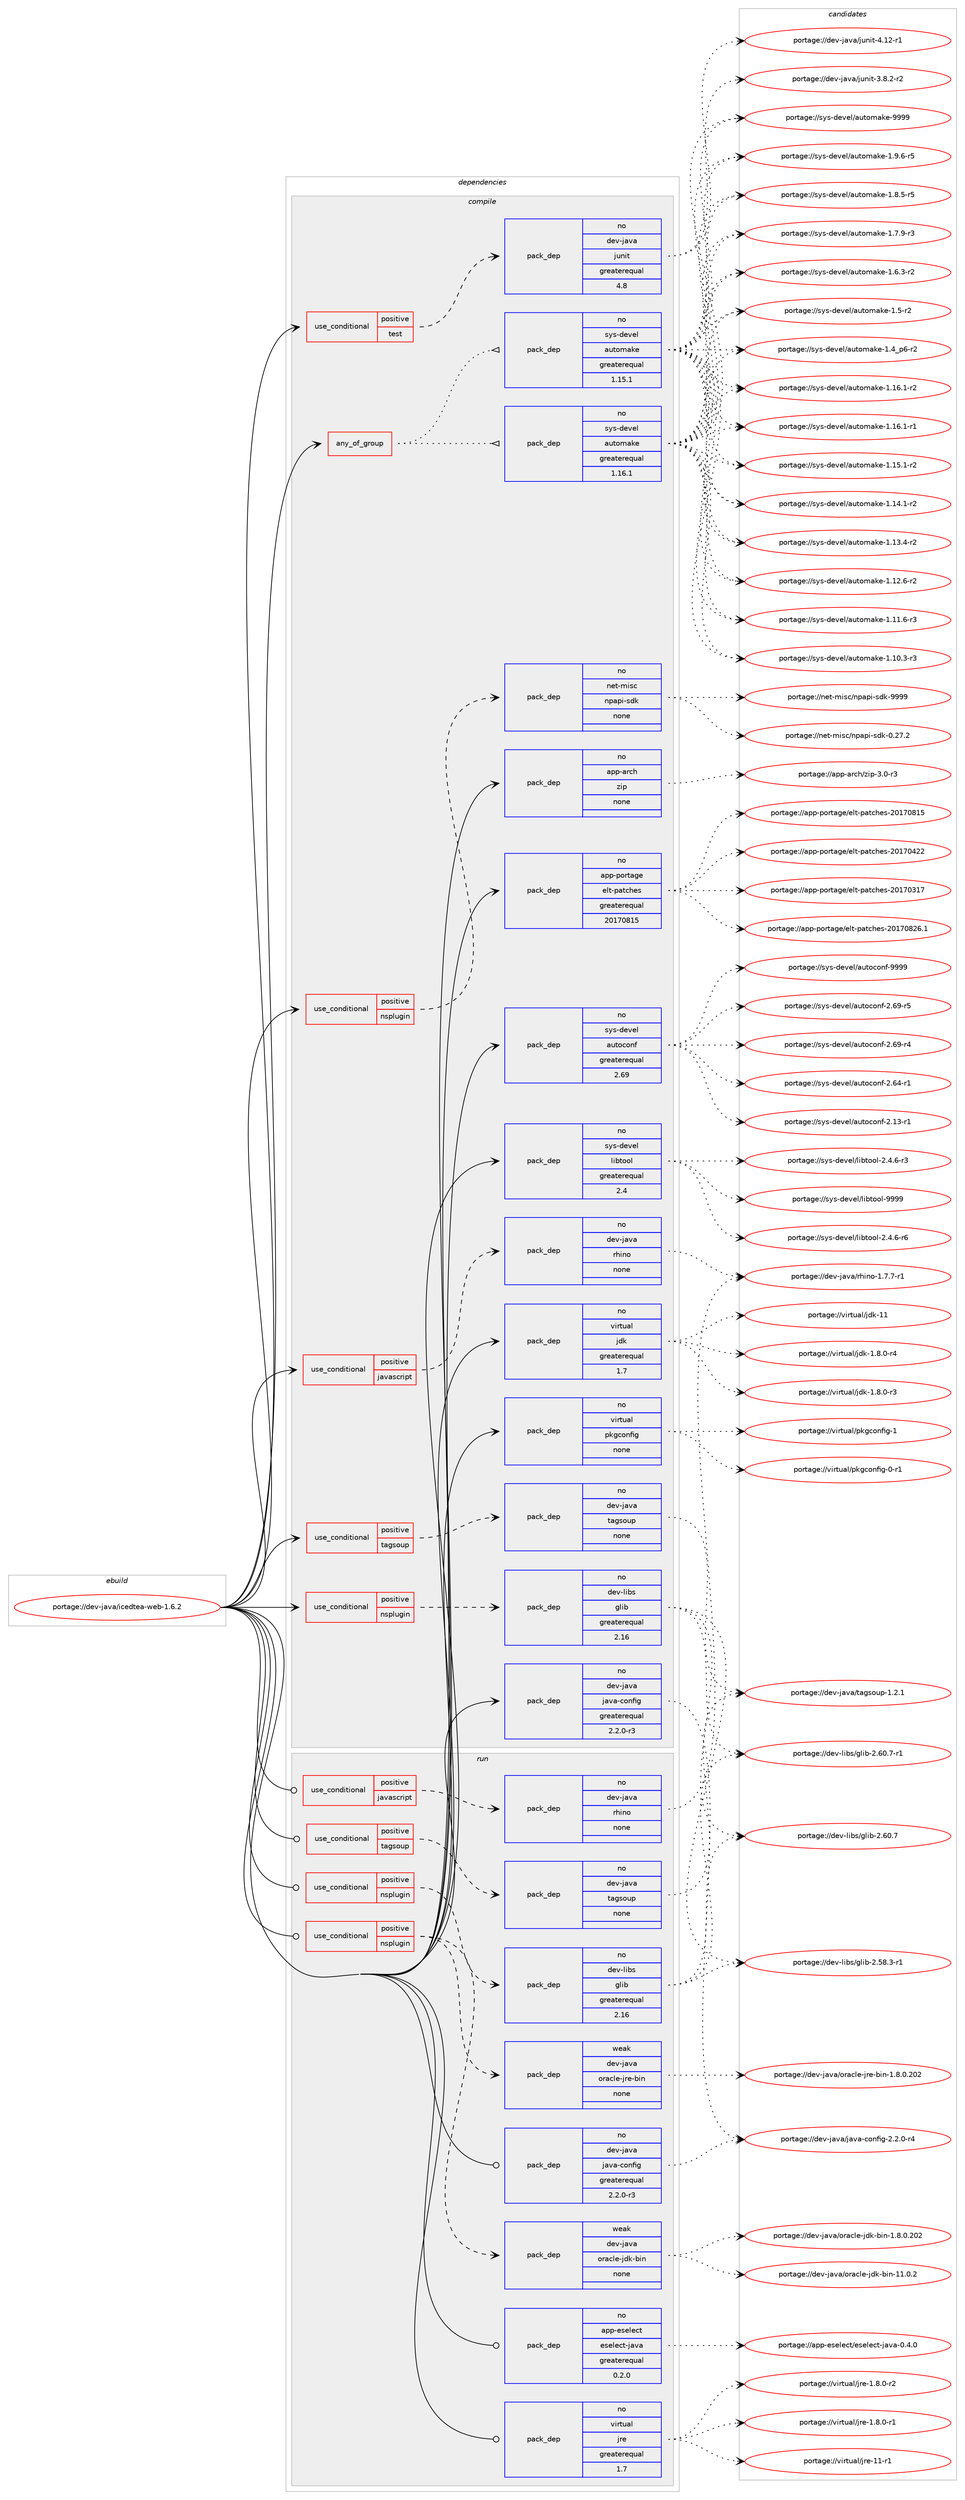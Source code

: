 digraph prolog {

# *************
# Graph options
# *************

newrank=true;
concentrate=true;
compound=true;
graph [rankdir=LR,fontname=Helvetica,fontsize=10,ranksep=1.5];#, ranksep=2.5, nodesep=0.2];
edge  [arrowhead=vee];
node  [fontname=Helvetica,fontsize=10];

# **********
# The ebuild
# **********

subgraph cluster_leftcol {
color=gray;
label=<<i>ebuild</i>>;
id [label="portage://dev-java/icedtea-web-1.6.2", color=red, width=4, href="../dev-java/icedtea-web-1.6.2.svg"];
}

# ****************
# The dependencies
# ****************

subgraph cluster_midcol {
color=gray;
label=<<i>dependencies</i>>;
subgraph cluster_compile {
fillcolor="#eeeeee";
style=filled;
label=<<i>compile</i>>;
subgraph any5378 {
dependency530753 [label=<<TABLE BORDER="0" CELLBORDER="1" CELLSPACING="0" CELLPADDING="4"><TR><TD CELLPADDING="10">any_of_group</TD></TR></TABLE>>, shape=none, color=red];subgraph pack395102 {
dependency530754 [label=<<TABLE BORDER="0" CELLBORDER="1" CELLSPACING="0" CELLPADDING="4" WIDTH="220"><TR><TD ROWSPAN="6" CELLPADDING="30">pack_dep</TD></TR><TR><TD WIDTH="110">no</TD></TR><TR><TD>sys-devel</TD></TR><TR><TD>automake</TD></TR><TR><TD>greaterequal</TD></TR><TR><TD>1.16.1</TD></TR></TABLE>>, shape=none, color=blue];
}
dependency530753:e -> dependency530754:w [weight=20,style="dotted",arrowhead="oinv"];
subgraph pack395103 {
dependency530755 [label=<<TABLE BORDER="0" CELLBORDER="1" CELLSPACING="0" CELLPADDING="4" WIDTH="220"><TR><TD ROWSPAN="6" CELLPADDING="30">pack_dep</TD></TR><TR><TD WIDTH="110">no</TD></TR><TR><TD>sys-devel</TD></TR><TR><TD>automake</TD></TR><TR><TD>greaterequal</TD></TR><TR><TD>1.15.1</TD></TR></TABLE>>, shape=none, color=blue];
}
dependency530753:e -> dependency530755:w [weight=20,style="dotted",arrowhead="oinv"];
}
id:e -> dependency530753:w [weight=20,style="solid",arrowhead="vee"];
subgraph cond130036 {
dependency530756 [label=<<TABLE BORDER="0" CELLBORDER="1" CELLSPACING="0" CELLPADDING="4"><TR><TD ROWSPAN="3" CELLPADDING="10">use_conditional</TD></TR><TR><TD>positive</TD></TR><TR><TD>javascript</TD></TR></TABLE>>, shape=none, color=red];
subgraph pack395104 {
dependency530757 [label=<<TABLE BORDER="0" CELLBORDER="1" CELLSPACING="0" CELLPADDING="4" WIDTH="220"><TR><TD ROWSPAN="6" CELLPADDING="30">pack_dep</TD></TR><TR><TD WIDTH="110">no</TD></TR><TR><TD>dev-java</TD></TR><TR><TD>rhino</TD></TR><TR><TD>none</TD></TR><TR><TD></TD></TR></TABLE>>, shape=none, color=blue];
}
dependency530756:e -> dependency530757:w [weight=20,style="dashed",arrowhead="vee"];
}
id:e -> dependency530756:w [weight=20,style="solid",arrowhead="vee"];
subgraph cond130037 {
dependency530758 [label=<<TABLE BORDER="0" CELLBORDER="1" CELLSPACING="0" CELLPADDING="4"><TR><TD ROWSPAN="3" CELLPADDING="10">use_conditional</TD></TR><TR><TD>positive</TD></TR><TR><TD>nsplugin</TD></TR></TABLE>>, shape=none, color=red];
subgraph pack395105 {
dependency530759 [label=<<TABLE BORDER="0" CELLBORDER="1" CELLSPACING="0" CELLPADDING="4" WIDTH="220"><TR><TD ROWSPAN="6" CELLPADDING="30">pack_dep</TD></TR><TR><TD WIDTH="110">no</TD></TR><TR><TD>dev-libs</TD></TR><TR><TD>glib</TD></TR><TR><TD>greaterequal</TD></TR><TR><TD>2.16</TD></TR></TABLE>>, shape=none, color=blue];
}
dependency530758:e -> dependency530759:w [weight=20,style="dashed",arrowhead="vee"];
}
id:e -> dependency530758:w [weight=20,style="solid",arrowhead="vee"];
subgraph cond130038 {
dependency530760 [label=<<TABLE BORDER="0" CELLBORDER="1" CELLSPACING="0" CELLPADDING="4"><TR><TD ROWSPAN="3" CELLPADDING="10">use_conditional</TD></TR><TR><TD>positive</TD></TR><TR><TD>nsplugin</TD></TR></TABLE>>, shape=none, color=red];
subgraph pack395106 {
dependency530761 [label=<<TABLE BORDER="0" CELLBORDER="1" CELLSPACING="0" CELLPADDING="4" WIDTH="220"><TR><TD ROWSPAN="6" CELLPADDING="30">pack_dep</TD></TR><TR><TD WIDTH="110">no</TD></TR><TR><TD>net-misc</TD></TR><TR><TD>npapi-sdk</TD></TR><TR><TD>none</TD></TR><TR><TD></TD></TR></TABLE>>, shape=none, color=blue];
}
dependency530760:e -> dependency530761:w [weight=20,style="dashed",arrowhead="vee"];
}
id:e -> dependency530760:w [weight=20,style="solid",arrowhead="vee"];
subgraph cond130039 {
dependency530762 [label=<<TABLE BORDER="0" CELLBORDER="1" CELLSPACING="0" CELLPADDING="4"><TR><TD ROWSPAN="3" CELLPADDING="10">use_conditional</TD></TR><TR><TD>positive</TD></TR><TR><TD>tagsoup</TD></TR></TABLE>>, shape=none, color=red];
subgraph pack395107 {
dependency530763 [label=<<TABLE BORDER="0" CELLBORDER="1" CELLSPACING="0" CELLPADDING="4" WIDTH="220"><TR><TD ROWSPAN="6" CELLPADDING="30">pack_dep</TD></TR><TR><TD WIDTH="110">no</TD></TR><TR><TD>dev-java</TD></TR><TR><TD>tagsoup</TD></TR><TR><TD>none</TD></TR><TR><TD></TD></TR></TABLE>>, shape=none, color=blue];
}
dependency530762:e -> dependency530763:w [weight=20,style="dashed",arrowhead="vee"];
}
id:e -> dependency530762:w [weight=20,style="solid",arrowhead="vee"];
subgraph cond130040 {
dependency530764 [label=<<TABLE BORDER="0" CELLBORDER="1" CELLSPACING="0" CELLPADDING="4"><TR><TD ROWSPAN="3" CELLPADDING="10">use_conditional</TD></TR><TR><TD>positive</TD></TR><TR><TD>test</TD></TR></TABLE>>, shape=none, color=red];
subgraph pack395108 {
dependency530765 [label=<<TABLE BORDER="0" CELLBORDER="1" CELLSPACING="0" CELLPADDING="4" WIDTH="220"><TR><TD ROWSPAN="6" CELLPADDING="30">pack_dep</TD></TR><TR><TD WIDTH="110">no</TD></TR><TR><TD>dev-java</TD></TR><TR><TD>junit</TD></TR><TR><TD>greaterequal</TD></TR><TR><TD>4.8</TD></TR></TABLE>>, shape=none, color=blue];
}
dependency530764:e -> dependency530765:w [weight=20,style="dashed",arrowhead="vee"];
}
id:e -> dependency530764:w [weight=20,style="solid",arrowhead="vee"];
subgraph pack395109 {
dependency530766 [label=<<TABLE BORDER="0" CELLBORDER="1" CELLSPACING="0" CELLPADDING="4" WIDTH="220"><TR><TD ROWSPAN="6" CELLPADDING="30">pack_dep</TD></TR><TR><TD WIDTH="110">no</TD></TR><TR><TD>app-arch</TD></TR><TR><TD>zip</TD></TR><TR><TD>none</TD></TR><TR><TD></TD></TR></TABLE>>, shape=none, color=blue];
}
id:e -> dependency530766:w [weight=20,style="solid",arrowhead="vee"];
subgraph pack395110 {
dependency530767 [label=<<TABLE BORDER="0" CELLBORDER="1" CELLSPACING="0" CELLPADDING="4" WIDTH="220"><TR><TD ROWSPAN="6" CELLPADDING="30">pack_dep</TD></TR><TR><TD WIDTH="110">no</TD></TR><TR><TD>app-portage</TD></TR><TR><TD>elt-patches</TD></TR><TR><TD>greaterequal</TD></TR><TR><TD>20170815</TD></TR></TABLE>>, shape=none, color=blue];
}
id:e -> dependency530767:w [weight=20,style="solid",arrowhead="vee"];
subgraph pack395111 {
dependency530768 [label=<<TABLE BORDER="0" CELLBORDER="1" CELLSPACING="0" CELLPADDING="4" WIDTH="220"><TR><TD ROWSPAN="6" CELLPADDING="30">pack_dep</TD></TR><TR><TD WIDTH="110">no</TD></TR><TR><TD>dev-java</TD></TR><TR><TD>java-config</TD></TR><TR><TD>greaterequal</TD></TR><TR><TD>2.2.0-r3</TD></TR></TABLE>>, shape=none, color=blue];
}
id:e -> dependency530768:w [weight=20,style="solid",arrowhead="vee"];
subgraph pack395112 {
dependency530769 [label=<<TABLE BORDER="0" CELLBORDER="1" CELLSPACING="0" CELLPADDING="4" WIDTH="220"><TR><TD ROWSPAN="6" CELLPADDING="30">pack_dep</TD></TR><TR><TD WIDTH="110">no</TD></TR><TR><TD>sys-devel</TD></TR><TR><TD>autoconf</TD></TR><TR><TD>greaterequal</TD></TR><TR><TD>2.69</TD></TR></TABLE>>, shape=none, color=blue];
}
id:e -> dependency530769:w [weight=20,style="solid",arrowhead="vee"];
subgraph pack395113 {
dependency530770 [label=<<TABLE BORDER="0" CELLBORDER="1" CELLSPACING="0" CELLPADDING="4" WIDTH="220"><TR><TD ROWSPAN="6" CELLPADDING="30">pack_dep</TD></TR><TR><TD WIDTH="110">no</TD></TR><TR><TD>sys-devel</TD></TR><TR><TD>libtool</TD></TR><TR><TD>greaterequal</TD></TR><TR><TD>2.4</TD></TR></TABLE>>, shape=none, color=blue];
}
id:e -> dependency530770:w [weight=20,style="solid",arrowhead="vee"];
subgraph pack395114 {
dependency530771 [label=<<TABLE BORDER="0" CELLBORDER="1" CELLSPACING="0" CELLPADDING="4" WIDTH="220"><TR><TD ROWSPAN="6" CELLPADDING="30">pack_dep</TD></TR><TR><TD WIDTH="110">no</TD></TR><TR><TD>virtual</TD></TR><TR><TD>jdk</TD></TR><TR><TD>greaterequal</TD></TR><TR><TD>1.7</TD></TR></TABLE>>, shape=none, color=blue];
}
id:e -> dependency530771:w [weight=20,style="solid",arrowhead="vee"];
subgraph pack395115 {
dependency530772 [label=<<TABLE BORDER="0" CELLBORDER="1" CELLSPACING="0" CELLPADDING="4" WIDTH="220"><TR><TD ROWSPAN="6" CELLPADDING="30">pack_dep</TD></TR><TR><TD WIDTH="110">no</TD></TR><TR><TD>virtual</TD></TR><TR><TD>pkgconfig</TD></TR><TR><TD>none</TD></TR><TR><TD></TD></TR></TABLE>>, shape=none, color=blue];
}
id:e -> dependency530772:w [weight=20,style="solid",arrowhead="vee"];
}
subgraph cluster_compileandrun {
fillcolor="#eeeeee";
style=filled;
label=<<i>compile and run</i>>;
}
subgraph cluster_run {
fillcolor="#eeeeee";
style=filled;
label=<<i>run</i>>;
subgraph cond130041 {
dependency530773 [label=<<TABLE BORDER="0" CELLBORDER="1" CELLSPACING="0" CELLPADDING="4"><TR><TD ROWSPAN="3" CELLPADDING="10">use_conditional</TD></TR><TR><TD>positive</TD></TR><TR><TD>javascript</TD></TR></TABLE>>, shape=none, color=red];
subgraph pack395116 {
dependency530774 [label=<<TABLE BORDER="0" CELLBORDER="1" CELLSPACING="0" CELLPADDING="4" WIDTH="220"><TR><TD ROWSPAN="6" CELLPADDING="30">pack_dep</TD></TR><TR><TD WIDTH="110">no</TD></TR><TR><TD>dev-java</TD></TR><TR><TD>rhino</TD></TR><TR><TD>none</TD></TR><TR><TD></TD></TR></TABLE>>, shape=none, color=blue];
}
dependency530773:e -> dependency530774:w [weight=20,style="dashed",arrowhead="vee"];
}
id:e -> dependency530773:w [weight=20,style="solid",arrowhead="odot"];
subgraph cond130042 {
dependency530775 [label=<<TABLE BORDER="0" CELLBORDER="1" CELLSPACING="0" CELLPADDING="4"><TR><TD ROWSPAN="3" CELLPADDING="10">use_conditional</TD></TR><TR><TD>positive</TD></TR><TR><TD>nsplugin</TD></TR></TABLE>>, shape=none, color=red];
subgraph pack395117 {
dependency530776 [label=<<TABLE BORDER="0" CELLBORDER="1" CELLSPACING="0" CELLPADDING="4" WIDTH="220"><TR><TD ROWSPAN="6" CELLPADDING="30">pack_dep</TD></TR><TR><TD WIDTH="110">no</TD></TR><TR><TD>dev-libs</TD></TR><TR><TD>glib</TD></TR><TR><TD>greaterequal</TD></TR><TR><TD>2.16</TD></TR></TABLE>>, shape=none, color=blue];
}
dependency530775:e -> dependency530776:w [weight=20,style="dashed",arrowhead="vee"];
}
id:e -> dependency530775:w [weight=20,style="solid",arrowhead="odot"];
subgraph cond130043 {
dependency530777 [label=<<TABLE BORDER="0" CELLBORDER="1" CELLSPACING="0" CELLPADDING="4"><TR><TD ROWSPAN="3" CELLPADDING="10">use_conditional</TD></TR><TR><TD>positive</TD></TR><TR><TD>nsplugin</TD></TR></TABLE>>, shape=none, color=red];
subgraph pack395118 {
dependency530778 [label=<<TABLE BORDER="0" CELLBORDER="1" CELLSPACING="0" CELLPADDING="4" WIDTH="220"><TR><TD ROWSPAN="6" CELLPADDING="30">pack_dep</TD></TR><TR><TD WIDTH="110">weak</TD></TR><TR><TD>dev-java</TD></TR><TR><TD>oracle-jdk-bin</TD></TR><TR><TD>none</TD></TR><TR><TD></TD></TR></TABLE>>, shape=none, color=blue];
}
dependency530777:e -> dependency530778:w [weight=20,style="dashed",arrowhead="vee"];
subgraph pack395119 {
dependency530779 [label=<<TABLE BORDER="0" CELLBORDER="1" CELLSPACING="0" CELLPADDING="4" WIDTH="220"><TR><TD ROWSPAN="6" CELLPADDING="30">pack_dep</TD></TR><TR><TD WIDTH="110">weak</TD></TR><TR><TD>dev-java</TD></TR><TR><TD>oracle-jre-bin</TD></TR><TR><TD>none</TD></TR><TR><TD></TD></TR></TABLE>>, shape=none, color=blue];
}
dependency530777:e -> dependency530779:w [weight=20,style="dashed",arrowhead="vee"];
}
id:e -> dependency530777:w [weight=20,style="solid",arrowhead="odot"];
subgraph cond130044 {
dependency530780 [label=<<TABLE BORDER="0" CELLBORDER="1" CELLSPACING="0" CELLPADDING="4"><TR><TD ROWSPAN="3" CELLPADDING="10">use_conditional</TD></TR><TR><TD>positive</TD></TR><TR><TD>tagsoup</TD></TR></TABLE>>, shape=none, color=red];
subgraph pack395120 {
dependency530781 [label=<<TABLE BORDER="0" CELLBORDER="1" CELLSPACING="0" CELLPADDING="4" WIDTH="220"><TR><TD ROWSPAN="6" CELLPADDING="30">pack_dep</TD></TR><TR><TD WIDTH="110">no</TD></TR><TR><TD>dev-java</TD></TR><TR><TD>tagsoup</TD></TR><TR><TD>none</TD></TR><TR><TD></TD></TR></TABLE>>, shape=none, color=blue];
}
dependency530780:e -> dependency530781:w [weight=20,style="dashed",arrowhead="vee"];
}
id:e -> dependency530780:w [weight=20,style="solid",arrowhead="odot"];
subgraph pack395121 {
dependency530782 [label=<<TABLE BORDER="0" CELLBORDER="1" CELLSPACING="0" CELLPADDING="4" WIDTH="220"><TR><TD ROWSPAN="6" CELLPADDING="30">pack_dep</TD></TR><TR><TD WIDTH="110">no</TD></TR><TR><TD>app-eselect</TD></TR><TR><TD>eselect-java</TD></TR><TR><TD>greaterequal</TD></TR><TR><TD>0.2.0</TD></TR></TABLE>>, shape=none, color=blue];
}
id:e -> dependency530782:w [weight=20,style="solid",arrowhead="odot"];
subgraph pack395122 {
dependency530783 [label=<<TABLE BORDER="0" CELLBORDER="1" CELLSPACING="0" CELLPADDING="4" WIDTH="220"><TR><TD ROWSPAN="6" CELLPADDING="30">pack_dep</TD></TR><TR><TD WIDTH="110">no</TD></TR><TR><TD>dev-java</TD></TR><TR><TD>java-config</TD></TR><TR><TD>greaterequal</TD></TR><TR><TD>2.2.0-r3</TD></TR></TABLE>>, shape=none, color=blue];
}
id:e -> dependency530783:w [weight=20,style="solid",arrowhead="odot"];
subgraph pack395123 {
dependency530784 [label=<<TABLE BORDER="0" CELLBORDER="1" CELLSPACING="0" CELLPADDING="4" WIDTH="220"><TR><TD ROWSPAN="6" CELLPADDING="30">pack_dep</TD></TR><TR><TD WIDTH="110">no</TD></TR><TR><TD>virtual</TD></TR><TR><TD>jre</TD></TR><TR><TD>greaterequal</TD></TR><TR><TD>1.7</TD></TR></TABLE>>, shape=none, color=blue];
}
id:e -> dependency530784:w [weight=20,style="solid",arrowhead="odot"];
}
}

# **************
# The candidates
# **************

subgraph cluster_choices {
rank=same;
color=gray;
label=<<i>candidates</i>>;

subgraph choice395102 {
color=black;
nodesep=1;
choice115121115451001011181011084797117116111109971071014557575757 [label="portage://sys-devel/automake-9999", color=red, width=4,href="../sys-devel/automake-9999.svg"];
choice115121115451001011181011084797117116111109971071014549465746544511453 [label="portage://sys-devel/automake-1.9.6-r5", color=red, width=4,href="../sys-devel/automake-1.9.6-r5.svg"];
choice115121115451001011181011084797117116111109971071014549465646534511453 [label="portage://sys-devel/automake-1.8.5-r5", color=red, width=4,href="../sys-devel/automake-1.8.5-r5.svg"];
choice115121115451001011181011084797117116111109971071014549465546574511451 [label="portage://sys-devel/automake-1.7.9-r3", color=red, width=4,href="../sys-devel/automake-1.7.9-r3.svg"];
choice115121115451001011181011084797117116111109971071014549465446514511450 [label="portage://sys-devel/automake-1.6.3-r2", color=red, width=4,href="../sys-devel/automake-1.6.3-r2.svg"];
choice11512111545100101118101108479711711611110997107101454946534511450 [label="portage://sys-devel/automake-1.5-r2", color=red, width=4,href="../sys-devel/automake-1.5-r2.svg"];
choice115121115451001011181011084797117116111109971071014549465295112544511450 [label="portage://sys-devel/automake-1.4_p6-r2", color=red, width=4,href="../sys-devel/automake-1.4_p6-r2.svg"];
choice11512111545100101118101108479711711611110997107101454946495446494511450 [label="portage://sys-devel/automake-1.16.1-r2", color=red, width=4,href="../sys-devel/automake-1.16.1-r2.svg"];
choice11512111545100101118101108479711711611110997107101454946495446494511449 [label="portage://sys-devel/automake-1.16.1-r1", color=red, width=4,href="../sys-devel/automake-1.16.1-r1.svg"];
choice11512111545100101118101108479711711611110997107101454946495346494511450 [label="portage://sys-devel/automake-1.15.1-r2", color=red, width=4,href="../sys-devel/automake-1.15.1-r2.svg"];
choice11512111545100101118101108479711711611110997107101454946495246494511450 [label="portage://sys-devel/automake-1.14.1-r2", color=red, width=4,href="../sys-devel/automake-1.14.1-r2.svg"];
choice11512111545100101118101108479711711611110997107101454946495146524511450 [label="portage://sys-devel/automake-1.13.4-r2", color=red, width=4,href="../sys-devel/automake-1.13.4-r2.svg"];
choice11512111545100101118101108479711711611110997107101454946495046544511450 [label="portage://sys-devel/automake-1.12.6-r2", color=red, width=4,href="../sys-devel/automake-1.12.6-r2.svg"];
choice11512111545100101118101108479711711611110997107101454946494946544511451 [label="portage://sys-devel/automake-1.11.6-r3", color=red, width=4,href="../sys-devel/automake-1.11.6-r3.svg"];
choice11512111545100101118101108479711711611110997107101454946494846514511451 [label="portage://sys-devel/automake-1.10.3-r3", color=red, width=4,href="../sys-devel/automake-1.10.3-r3.svg"];
dependency530754:e -> choice115121115451001011181011084797117116111109971071014557575757:w [style=dotted,weight="100"];
dependency530754:e -> choice115121115451001011181011084797117116111109971071014549465746544511453:w [style=dotted,weight="100"];
dependency530754:e -> choice115121115451001011181011084797117116111109971071014549465646534511453:w [style=dotted,weight="100"];
dependency530754:e -> choice115121115451001011181011084797117116111109971071014549465546574511451:w [style=dotted,weight="100"];
dependency530754:e -> choice115121115451001011181011084797117116111109971071014549465446514511450:w [style=dotted,weight="100"];
dependency530754:e -> choice11512111545100101118101108479711711611110997107101454946534511450:w [style=dotted,weight="100"];
dependency530754:e -> choice115121115451001011181011084797117116111109971071014549465295112544511450:w [style=dotted,weight="100"];
dependency530754:e -> choice11512111545100101118101108479711711611110997107101454946495446494511450:w [style=dotted,weight="100"];
dependency530754:e -> choice11512111545100101118101108479711711611110997107101454946495446494511449:w [style=dotted,weight="100"];
dependency530754:e -> choice11512111545100101118101108479711711611110997107101454946495346494511450:w [style=dotted,weight="100"];
dependency530754:e -> choice11512111545100101118101108479711711611110997107101454946495246494511450:w [style=dotted,weight="100"];
dependency530754:e -> choice11512111545100101118101108479711711611110997107101454946495146524511450:w [style=dotted,weight="100"];
dependency530754:e -> choice11512111545100101118101108479711711611110997107101454946495046544511450:w [style=dotted,weight="100"];
dependency530754:e -> choice11512111545100101118101108479711711611110997107101454946494946544511451:w [style=dotted,weight="100"];
dependency530754:e -> choice11512111545100101118101108479711711611110997107101454946494846514511451:w [style=dotted,weight="100"];
}
subgraph choice395103 {
color=black;
nodesep=1;
choice115121115451001011181011084797117116111109971071014557575757 [label="portage://sys-devel/automake-9999", color=red, width=4,href="../sys-devel/automake-9999.svg"];
choice115121115451001011181011084797117116111109971071014549465746544511453 [label="portage://sys-devel/automake-1.9.6-r5", color=red, width=4,href="../sys-devel/automake-1.9.6-r5.svg"];
choice115121115451001011181011084797117116111109971071014549465646534511453 [label="portage://sys-devel/automake-1.8.5-r5", color=red, width=4,href="../sys-devel/automake-1.8.5-r5.svg"];
choice115121115451001011181011084797117116111109971071014549465546574511451 [label="portage://sys-devel/automake-1.7.9-r3", color=red, width=4,href="../sys-devel/automake-1.7.9-r3.svg"];
choice115121115451001011181011084797117116111109971071014549465446514511450 [label="portage://sys-devel/automake-1.6.3-r2", color=red, width=4,href="../sys-devel/automake-1.6.3-r2.svg"];
choice11512111545100101118101108479711711611110997107101454946534511450 [label="portage://sys-devel/automake-1.5-r2", color=red, width=4,href="../sys-devel/automake-1.5-r2.svg"];
choice115121115451001011181011084797117116111109971071014549465295112544511450 [label="portage://sys-devel/automake-1.4_p6-r2", color=red, width=4,href="../sys-devel/automake-1.4_p6-r2.svg"];
choice11512111545100101118101108479711711611110997107101454946495446494511450 [label="portage://sys-devel/automake-1.16.1-r2", color=red, width=4,href="../sys-devel/automake-1.16.1-r2.svg"];
choice11512111545100101118101108479711711611110997107101454946495446494511449 [label="portage://sys-devel/automake-1.16.1-r1", color=red, width=4,href="../sys-devel/automake-1.16.1-r1.svg"];
choice11512111545100101118101108479711711611110997107101454946495346494511450 [label="portage://sys-devel/automake-1.15.1-r2", color=red, width=4,href="../sys-devel/automake-1.15.1-r2.svg"];
choice11512111545100101118101108479711711611110997107101454946495246494511450 [label="portage://sys-devel/automake-1.14.1-r2", color=red, width=4,href="../sys-devel/automake-1.14.1-r2.svg"];
choice11512111545100101118101108479711711611110997107101454946495146524511450 [label="portage://sys-devel/automake-1.13.4-r2", color=red, width=4,href="../sys-devel/automake-1.13.4-r2.svg"];
choice11512111545100101118101108479711711611110997107101454946495046544511450 [label="portage://sys-devel/automake-1.12.6-r2", color=red, width=4,href="../sys-devel/automake-1.12.6-r2.svg"];
choice11512111545100101118101108479711711611110997107101454946494946544511451 [label="portage://sys-devel/automake-1.11.6-r3", color=red, width=4,href="../sys-devel/automake-1.11.6-r3.svg"];
choice11512111545100101118101108479711711611110997107101454946494846514511451 [label="portage://sys-devel/automake-1.10.3-r3", color=red, width=4,href="../sys-devel/automake-1.10.3-r3.svg"];
dependency530755:e -> choice115121115451001011181011084797117116111109971071014557575757:w [style=dotted,weight="100"];
dependency530755:e -> choice115121115451001011181011084797117116111109971071014549465746544511453:w [style=dotted,weight="100"];
dependency530755:e -> choice115121115451001011181011084797117116111109971071014549465646534511453:w [style=dotted,weight="100"];
dependency530755:e -> choice115121115451001011181011084797117116111109971071014549465546574511451:w [style=dotted,weight="100"];
dependency530755:e -> choice115121115451001011181011084797117116111109971071014549465446514511450:w [style=dotted,weight="100"];
dependency530755:e -> choice11512111545100101118101108479711711611110997107101454946534511450:w [style=dotted,weight="100"];
dependency530755:e -> choice115121115451001011181011084797117116111109971071014549465295112544511450:w [style=dotted,weight="100"];
dependency530755:e -> choice11512111545100101118101108479711711611110997107101454946495446494511450:w [style=dotted,weight="100"];
dependency530755:e -> choice11512111545100101118101108479711711611110997107101454946495446494511449:w [style=dotted,weight="100"];
dependency530755:e -> choice11512111545100101118101108479711711611110997107101454946495346494511450:w [style=dotted,weight="100"];
dependency530755:e -> choice11512111545100101118101108479711711611110997107101454946495246494511450:w [style=dotted,weight="100"];
dependency530755:e -> choice11512111545100101118101108479711711611110997107101454946495146524511450:w [style=dotted,weight="100"];
dependency530755:e -> choice11512111545100101118101108479711711611110997107101454946495046544511450:w [style=dotted,weight="100"];
dependency530755:e -> choice11512111545100101118101108479711711611110997107101454946494946544511451:w [style=dotted,weight="100"];
dependency530755:e -> choice11512111545100101118101108479711711611110997107101454946494846514511451:w [style=dotted,weight="100"];
}
subgraph choice395104 {
color=black;
nodesep=1;
choice100101118451069711897471141041051101114549465546554511449 [label="portage://dev-java/rhino-1.7.7-r1", color=red, width=4,href="../dev-java/rhino-1.7.7-r1.svg"];
dependency530757:e -> choice100101118451069711897471141041051101114549465546554511449:w [style=dotted,weight="100"];
}
subgraph choice395105 {
color=black;
nodesep=1;
choice10010111845108105981154710310810598455046544846554511449 [label="portage://dev-libs/glib-2.60.7-r1", color=red, width=4,href="../dev-libs/glib-2.60.7-r1.svg"];
choice1001011184510810598115471031081059845504654484655 [label="portage://dev-libs/glib-2.60.7", color=red, width=4,href="../dev-libs/glib-2.60.7.svg"];
choice10010111845108105981154710310810598455046535646514511449 [label="portage://dev-libs/glib-2.58.3-r1", color=red, width=4,href="../dev-libs/glib-2.58.3-r1.svg"];
dependency530759:e -> choice10010111845108105981154710310810598455046544846554511449:w [style=dotted,weight="100"];
dependency530759:e -> choice1001011184510810598115471031081059845504654484655:w [style=dotted,weight="100"];
dependency530759:e -> choice10010111845108105981154710310810598455046535646514511449:w [style=dotted,weight="100"];
}
subgraph choice395106 {
color=black;
nodesep=1;
choice11010111645109105115994711011297112105451151001074557575757 [label="portage://net-misc/npapi-sdk-9999", color=red, width=4,href="../net-misc/npapi-sdk-9999.svg"];
choice110101116451091051159947110112971121054511510010745484650554650 [label="portage://net-misc/npapi-sdk-0.27.2", color=red, width=4,href="../net-misc/npapi-sdk-0.27.2.svg"];
dependency530761:e -> choice11010111645109105115994711011297112105451151001074557575757:w [style=dotted,weight="100"];
dependency530761:e -> choice110101116451091051159947110112971121054511510010745484650554650:w [style=dotted,weight="100"];
}
subgraph choice395107 {
color=black;
nodesep=1;
choice1001011184510697118974711697103115111117112454946504649 [label="portage://dev-java/tagsoup-1.2.1", color=red, width=4,href="../dev-java/tagsoup-1.2.1.svg"];
dependency530763:e -> choice1001011184510697118974711697103115111117112454946504649:w [style=dotted,weight="100"];
}
subgraph choice395108 {
color=black;
nodesep=1;
choice1001011184510697118974710611711010511645524649504511449 [label="portage://dev-java/junit-4.12-r1", color=red, width=4,href="../dev-java/junit-4.12-r1.svg"];
choice100101118451069711897471061171101051164551465646504511450 [label="portage://dev-java/junit-3.8.2-r2", color=red, width=4,href="../dev-java/junit-3.8.2-r2.svg"];
dependency530765:e -> choice1001011184510697118974710611711010511645524649504511449:w [style=dotted,weight="100"];
dependency530765:e -> choice100101118451069711897471061171101051164551465646504511450:w [style=dotted,weight="100"];
}
subgraph choice395109 {
color=black;
nodesep=1;
choice9711211245971149910447122105112455146484511451 [label="portage://app-arch/zip-3.0-r3", color=red, width=4,href="../app-arch/zip-3.0-r3.svg"];
dependency530766:e -> choice9711211245971149910447122105112455146484511451:w [style=dotted,weight="100"];
}
subgraph choice395110 {
color=black;
nodesep=1;
choice971121124511211111411697103101471011081164511297116991041011154550484955485650544649 [label="portage://app-portage/elt-patches-20170826.1", color=red, width=4,href="../app-portage/elt-patches-20170826.1.svg"];
choice97112112451121111141169710310147101108116451129711699104101115455048495548564953 [label="portage://app-portage/elt-patches-20170815", color=red, width=4,href="../app-portage/elt-patches-20170815.svg"];
choice97112112451121111141169710310147101108116451129711699104101115455048495548525050 [label="portage://app-portage/elt-patches-20170422", color=red, width=4,href="../app-portage/elt-patches-20170422.svg"];
choice97112112451121111141169710310147101108116451129711699104101115455048495548514955 [label="portage://app-portage/elt-patches-20170317", color=red, width=4,href="../app-portage/elt-patches-20170317.svg"];
dependency530767:e -> choice971121124511211111411697103101471011081164511297116991041011154550484955485650544649:w [style=dotted,weight="100"];
dependency530767:e -> choice97112112451121111141169710310147101108116451129711699104101115455048495548564953:w [style=dotted,weight="100"];
dependency530767:e -> choice97112112451121111141169710310147101108116451129711699104101115455048495548525050:w [style=dotted,weight="100"];
dependency530767:e -> choice97112112451121111141169710310147101108116451129711699104101115455048495548514955:w [style=dotted,weight="100"];
}
subgraph choice395111 {
color=black;
nodesep=1;
choice10010111845106971189747106971189745991111101021051034550465046484511452 [label="portage://dev-java/java-config-2.2.0-r4", color=red, width=4,href="../dev-java/java-config-2.2.0-r4.svg"];
dependency530768:e -> choice10010111845106971189747106971189745991111101021051034550465046484511452:w [style=dotted,weight="100"];
}
subgraph choice395112 {
color=black;
nodesep=1;
choice115121115451001011181011084797117116111991111101024557575757 [label="portage://sys-devel/autoconf-9999", color=red, width=4,href="../sys-devel/autoconf-9999.svg"];
choice1151211154510010111810110847971171161119911111010245504654574511453 [label="portage://sys-devel/autoconf-2.69-r5", color=red, width=4,href="../sys-devel/autoconf-2.69-r5.svg"];
choice1151211154510010111810110847971171161119911111010245504654574511452 [label="portage://sys-devel/autoconf-2.69-r4", color=red, width=4,href="../sys-devel/autoconf-2.69-r4.svg"];
choice1151211154510010111810110847971171161119911111010245504654524511449 [label="portage://sys-devel/autoconf-2.64-r1", color=red, width=4,href="../sys-devel/autoconf-2.64-r1.svg"];
choice1151211154510010111810110847971171161119911111010245504649514511449 [label="portage://sys-devel/autoconf-2.13-r1", color=red, width=4,href="../sys-devel/autoconf-2.13-r1.svg"];
dependency530769:e -> choice115121115451001011181011084797117116111991111101024557575757:w [style=dotted,weight="100"];
dependency530769:e -> choice1151211154510010111810110847971171161119911111010245504654574511453:w [style=dotted,weight="100"];
dependency530769:e -> choice1151211154510010111810110847971171161119911111010245504654574511452:w [style=dotted,weight="100"];
dependency530769:e -> choice1151211154510010111810110847971171161119911111010245504654524511449:w [style=dotted,weight="100"];
dependency530769:e -> choice1151211154510010111810110847971171161119911111010245504649514511449:w [style=dotted,weight="100"];
}
subgraph choice395113 {
color=black;
nodesep=1;
choice1151211154510010111810110847108105981161111111084557575757 [label="portage://sys-devel/libtool-9999", color=red, width=4,href="../sys-devel/libtool-9999.svg"];
choice1151211154510010111810110847108105981161111111084550465246544511454 [label="portage://sys-devel/libtool-2.4.6-r6", color=red, width=4,href="../sys-devel/libtool-2.4.6-r6.svg"];
choice1151211154510010111810110847108105981161111111084550465246544511451 [label="portage://sys-devel/libtool-2.4.6-r3", color=red, width=4,href="../sys-devel/libtool-2.4.6-r3.svg"];
dependency530770:e -> choice1151211154510010111810110847108105981161111111084557575757:w [style=dotted,weight="100"];
dependency530770:e -> choice1151211154510010111810110847108105981161111111084550465246544511454:w [style=dotted,weight="100"];
dependency530770:e -> choice1151211154510010111810110847108105981161111111084550465246544511451:w [style=dotted,weight="100"];
}
subgraph choice395114 {
color=black;
nodesep=1;
choice1181051141161179710847106100107454949 [label="portage://virtual/jdk-11", color=red, width=4,href="../virtual/jdk-11.svg"];
choice11810511411611797108471061001074549465646484511452 [label="portage://virtual/jdk-1.8.0-r4", color=red, width=4,href="../virtual/jdk-1.8.0-r4.svg"];
choice11810511411611797108471061001074549465646484511451 [label="portage://virtual/jdk-1.8.0-r3", color=red, width=4,href="../virtual/jdk-1.8.0-r3.svg"];
dependency530771:e -> choice1181051141161179710847106100107454949:w [style=dotted,weight="100"];
dependency530771:e -> choice11810511411611797108471061001074549465646484511452:w [style=dotted,weight="100"];
dependency530771:e -> choice11810511411611797108471061001074549465646484511451:w [style=dotted,weight="100"];
}
subgraph choice395115 {
color=black;
nodesep=1;
choice1181051141161179710847112107103991111101021051034549 [label="portage://virtual/pkgconfig-1", color=red, width=4,href="../virtual/pkgconfig-1.svg"];
choice11810511411611797108471121071039911111010210510345484511449 [label="portage://virtual/pkgconfig-0-r1", color=red, width=4,href="../virtual/pkgconfig-0-r1.svg"];
dependency530772:e -> choice1181051141161179710847112107103991111101021051034549:w [style=dotted,weight="100"];
dependency530772:e -> choice11810511411611797108471121071039911111010210510345484511449:w [style=dotted,weight="100"];
}
subgraph choice395116 {
color=black;
nodesep=1;
choice100101118451069711897471141041051101114549465546554511449 [label="portage://dev-java/rhino-1.7.7-r1", color=red, width=4,href="../dev-java/rhino-1.7.7-r1.svg"];
dependency530774:e -> choice100101118451069711897471141041051101114549465546554511449:w [style=dotted,weight="100"];
}
subgraph choice395117 {
color=black;
nodesep=1;
choice10010111845108105981154710310810598455046544846554511449 [label="portage://dev-libs/glib-2.60.7-r1", color=red, width=4,href="../dev-libs/glib-2.60.7-r1.svg"];
choice1001011184510810598115471031081059845504654484655 [label="portage://dev-libs/glib-2.60.7", color=red, width=4,href="../dev-libs/glib-2.60.7.svg"];
choice10010111845108105981154710310810598455046535646514511449 [label="portage://dev-libs/glib-2.58.3-r1", color=red, width=4,href="../dev-libs/glib-2.58.3-r1.svg"];
dependency530776:e -> choice10010111845108105981154710310810598455046544846554511449:w [style=dotted,weight="100"];
dependency530776:e -> choice1001011184510810598115471031081059845504654484655:w [style=dotted,weight="100"];
dependency530776:e -> choice10010111845108105981154710310810598455046535646514511449:w [style=dotted,weight="100"];
}
subgraph choice395118 {
color=black;
nodesep=1;
choice10010111845106971189747111114979910810145106100107459810511045494946484650 [label="portage://dev-java/oracle-jdk-bin-11.0.2", color=red, width=4,href="../dev-java/oracle-jdk-bin-11.0.2.svg"];
choice10010111845106971189747111114979910810145106100107459810511045494656464846504850 [label="portage://dev-java/oracle-jdk-bin-1.8.0.202", color=red, width=4,href="../dev-java/oracle-jdk-bin-1.8.0.202.svg"];
dependency530778:e -> choice10010111845106971189747111114979910810145106100107459810511045494946484650:w [style=dotted,weight="100"];
dependency530778:e -> choice10010111845106971189747111114979910810145106100107459810511045494656464846504850:w [style=dotted,weight="100"];
}
subgraph choice395119 {
color=black;
nodesep=1;
choice10010111845106971189747111114979910810145106114101459810511045494656464846504850 [label="portage://dev-java/oracle-jre-bin-1.8.0.202", color=red, width=4,href="../dev-java/oracle-jre-bin-1.8.0.202.svg"];
dependency530779:e -> choice10010111845106971189747111114979910810145106114101459810511045494656464846504850:w [style=dotted,weight="100"];
}
subgraph choice395120 {
color=black;
nodesep=1;
choice1001011184510697118974711697103115111117112454946504649 [label="portage://dev-java/tagsoup-1.2.1", color=red, width=4,href="../dev-java/tagsoup-1.2.1.svg"];
dependency530781:e -> choice1001011184510697118974711697103115111117112454946504649:w [style=dotted,weight="100"];
}
subgraph choice395121 {
color=black;
nodesep=1;
choice9711211245101115101108101991164710111510110810199116451069711897454846524648 [label="portage://app-eselect/eselect-java-0.4.0", color=red, width=4,href="../app-eselect/eselect-java-0.4.0.svg"];
dependency530782:e -> choice9711211245101115101108101991164710111510110810199116451069711897454846524648:w [style=dotted,weight="100"];
}
subgraph choice395122 {
color=black;
nodesep=1;
choice10010111845106971189747106971189745991111101021051034550465046484511452 [label="portage://dev-java/java-config-2.2.0-r4", color=red, width=4,href="../dev-java/java-config-2.2.0-r4.svg"];
dependency530783:e -> choice10010111845106971189747106971189745991111101021051034550465046484511452:w [style=dotted,weight="100"];
}
subgraph choice395123 {
color=black;
nodesep=1;
choice11810511411611797108471061141014549494511449 [label="portage://virtual/jre-11-r1", color=red, width=4,href="../virtual/jre-11-r1.svg"];
choice11810511411611797108471061141014549465646484511450 [label="portage://virtual/jre-1.8.0-r2", color=red, width=4,href="../virtual/jre-1.8.0-r2.svg"];
choice11810511411611797108471061141014549465646484511449 [label="portage://virtual/jre-1.8.0-r1", color=red, width=4,href="../virtual/jre-1.8.0-r1.svg"];
dependency530784:e -> choice11810511411611797108471061141014549494511449:w [style=dotted,weight="100"];
dependency530784:e -> choice11810511411611797108471061141014549465646484511450:w [style=dotted,weight="100"];
dependency530784:e -> choice11810511411611797108471061141014549465646484511449:w [style=dotted,weight="100"];
}
}

}

